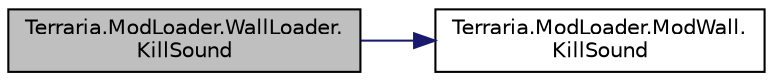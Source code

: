 digraph "Terraria.ModLoader.WallLoader.KillSound"
{
  edge [fontname="Helvetica",fontsize="10",labelfontname="Helvetica",labelfontsize="10"];
  node [fontname="Helvetica",fontsize="10",shape=record];
  rankdir="LR";
  Node22 [label="Terraria.ModLoader.WallLoader.\lKillSound",height=0.2,width=0.4,color="black", fillcolor="grey75", style="filled", fontcolor="black"];
  Node22 -> Node23 [color="midnightblue",fontsize="10",style="solid",fontname="Helvetica"];
  Node23 [label="Terraria.ModLoader.ModWall.\lKillSound",height=0.2,width=0.4,color="black", fillcolor="white", style="filled",URL="$class_terraria_1_1_mod_loader_1_1_mod_wall.html#aa7c5b271b6f090c9810e1181d57b35ba",tooltip="Allows you to customize which sound you want to play when the wall at the given coordinates is hit..."];
}
